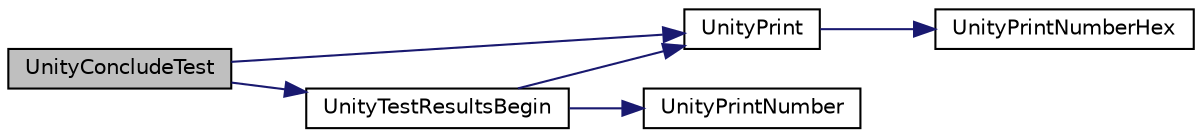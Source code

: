 digraph "UnityConcludeTest"
{
  edge [fontname="Helvetica",fontsize="10",labelfontname="Helvetica",labelfontsize="10"];
  node [fontname="Helvetica",fontsize="10",shape=record];
  rankdir="LR";
  Node1 [label="UnityConcludeTest",height=0.2,width=0.4,color="black", fillcolor="grey75", style="filled" fontcolor="black"];
  Node1 -> Node2 [color="midnightblue",fontsize="10",style="solid",fontname="Helvetica"];
  Node2 [label="UnityTestResultsBegin",height=0.2,width=0.4,color="black", fillcolor="white", style="filled",URL="$unity_8cpp.html#a3592c36ac5669c5fb9c115b5746bacc4"];
  Node2 -> Node3 [color="midnightblue",fontsize="10",style="solid",fontname="Helvetica"];
  Node3 [label="UnityPrint",height=0.2,width=0.4,color="black", fillcolor="white", style="filled",URL="$unity_8cpp.html#accff2eb4cfd0273e8ad62c37639d3e3c"];
  Node3 -> Node4 [color="midnightblue",fontsize="10",style="solid",fontname="Helvetica"];
  Node4 [label="UnityPrintNumberHex",height=0.2,width=0.4,color="black", fillcolor="white", style="filled",URL="$unity_8cpp.html#ae7690e1ec1db8aa92757c997b27c71e9"];
  Node2 -> Node5 [color="midnightblue",fontsize="10",style="solid",fontname="Helvetica"];
  Node5 [label="UnityPrintNumber",height=0.2,width=0.4,color="black", fillcolor="white", style="filled",URL="$unity_8cpp.html#af75b03ae890cb5b0a63e3dc5352724c1",tooltip="basically do an itoa using as little ram as possible"];
  Node1 -> Node3 [color="midnightblue",fontsize="10",style="solid",fontname="Helvetica"];
}
